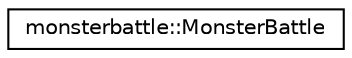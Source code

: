 digraph "Graphical Class Hierarchy"
{
  edge [fontname="Helvetica",fontsize="10",labelfontname="Helvetica",labelfontsize="10"];
  node [fontname="Helvetica",fontsize="10",shape=record];
  rankdir="LR";
  Node0 [label="monsterbattle::MonsterBattle",height=0.2,width=0.4,color="black", fillcolor="white", style="filled",URL="$classmonsterbattle_1_1MonsterBattle.html"];
}

